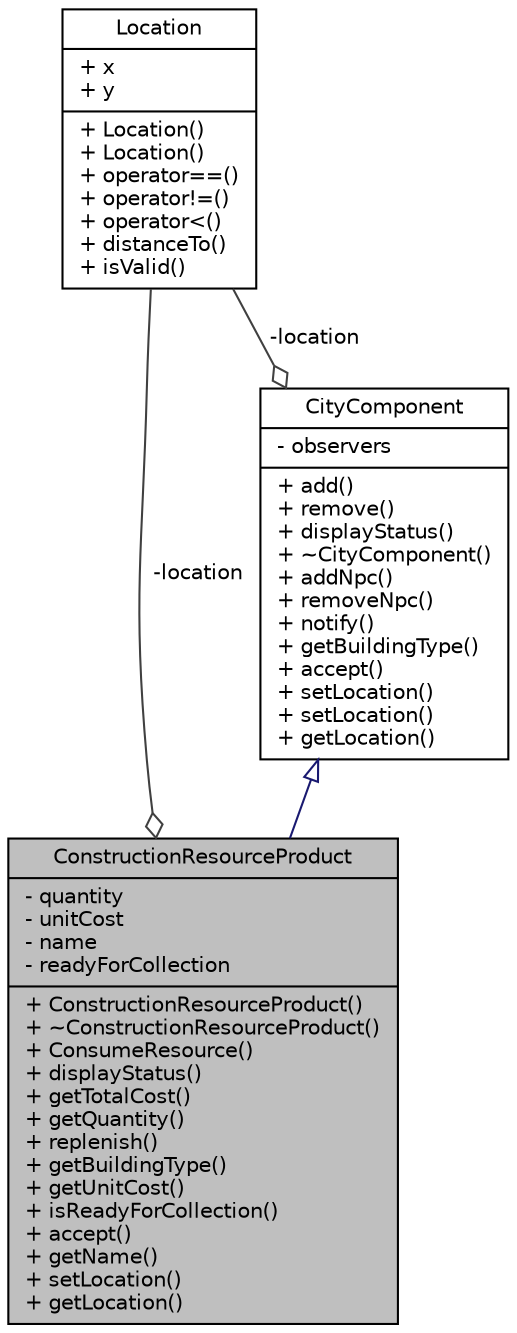 digraph "ConstructionResourceProduct"
{
 // LATEX_PDF_SIZE
  edge [fontname="Helvetica",fontsize="10",labelfontname="Helvetica",labelfontsize="10"];
  node [fontname="Helvetica",fontsize="10",shape=record];
  Node1 [label="{ConstructionResourceProduct\n|- quantity\l- unitCost\l- name\l- readyForCollection\l|+ ConstructionResourceProduct()\l+ ~ConstructionResourceProduct()\l+ ConsumeResource()\l+ displayStatus()\l+ getTotalCost()\l+ getQuantity()\l+ replenish()\l+ getBuildingType()\l+ getUnitCost()\l+ isReadyForCollection()\l+ accept()\l+ getName()\l+ setLocation()\l+ getLocation()\l}",height=0.2,width=0.4,color="black", fillcolor="grey75", style="filled", fontcolor="black",tooltip="Represents a construction resource product in the city-building simulation."];
  Node2 -> Node1 [dir="back",color="midnightblue",fontsize="10",style="solid",arrowtail="onormal"];
  Node2 [label="{CityComponent\n|- observers\l|+ add()\l+ remove()\l+ displayStatus()\l+ ~CityComponent()\l+ addNpc()\l+ removeNpc()\l+ notify()\l+ getBuildingType()\l+ accept()\l+ setLocation()\l+ setLocation()\l+ getLocation()\l}",height=0.2,width=0.4,color="black", fillcolor="white", style="filled",URL="$classCityComponent.html",tooltip="Abstract base class representing a component of a city."];
  Node3 -> Node2 [color="grey25",fontsize="10",style="solid",label=" -location" ,arrowhead="odiamond"];
  Node3 [label="{Location\n|+ x\l+ y\l|+ Location()\l+ Location()\l+ operator==()\l+ operator!=()\l+ operator\<()\l+ distanceTo()\l+ isValid()\l}",height=0.2,width=0.4,color="black", fillcolor="white", style="filled",URL="$structLocation.html",tooltip="Represents a 2D coordinate location on a grid."];
  Node3 -> Node1 [color="grey25",fontsize="10",style="solid",label=" -location" ,arrowhead="odiamond"];
}
